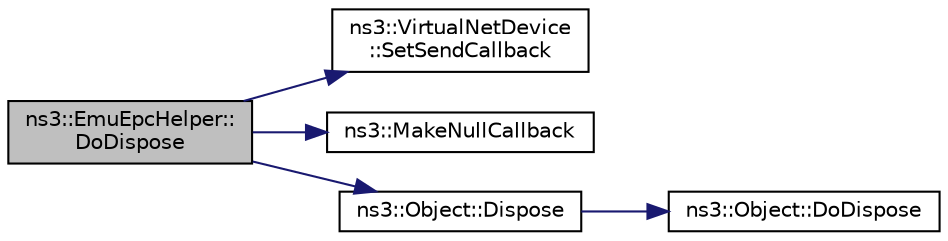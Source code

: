 digraph "ns3::EmuEpcHelper::DoDispose"
{
  edge [fontname="Helvetica",fontsize="10",labelfontname="Helvetica",labelfontsize="10"];
  node [fontname="Helvetica",fontsize="10",shape=record];
  rankdir="LR";
  Node1 [label="ns3::EmuEpcHelper::\lDoDispose",height=0.2,width=0.4,color="black", fillcolor="grey75", style="filled", fontcolor="black"];
  Node1 -> Node2 [color="midnightblue",fontsize="10",style="solid"];
  Node2 [label="ns3::VirtualNetDevice\l::SetSendCallback",height=0.2,width=0.4,color="black", fillcolor="white", style="filled",URL="$da/d03/classns3_1_1VirtualNetDevice.html#ae4e54639e40bf1c5d8d6ed7da9ababed",tooltip="Set the user callback to be called when a L2 packet is to be transmitted. "];
  Node1 -> Node3 [color="midnightblue",fontsize="10",style="solid"];
  Node3 [label="ns3::MakeNullCallback",height=0.2,width=0.4,color="black", fillcolor="white", style="filled",URL="$df/db0/group__makenullcallback.html#ga7e3cd6816f63ea9112c04b0086c2c65a"];
  Node1 -> Node4 [color="midnightblue",fontsize="10",style="solid"];
  Node4 [label="ns3::Object::Dispose",height=0.2,width=0.4,color="black", fillcolor="white", style="filled",URL="$d9/d77/classns3_1_1Object.html#aa90ae598863f6c251cdab3c3722afdaf"];
  Node4 -> Node5 [color="midnightblue",fontsize="10",style="solid"];
  Node5 [label="ns3::Object::DoDispose",height=0.2,width=0.4,color="black", fillcolor="white", style="filled",URL="$d9/d77/classns3_1_1Object.html#a475d429a75d302d4775f4ae32479b287"];
}
